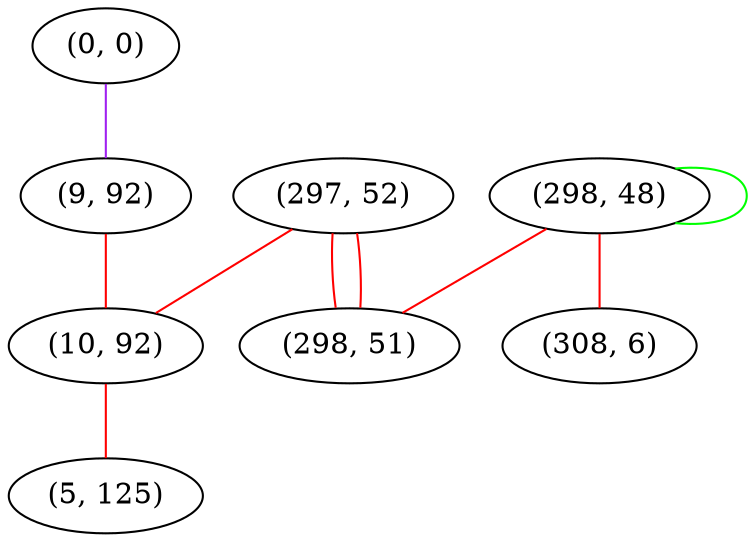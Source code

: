 graph "" {
"(0, 0)";
"(297, 52)";
"(298, 48)";
"(298, 51)";
"(9, 92)";
"(10, 92)";
"(308, 6)";
"(5, 125)";
"(0, 0)" -- "(9, 92)"  [color=purple, key=0, weight=4];
"(297, 52)" -- "(298, 51)"  [color=red, key=0, weight=1];
"(297, 52)" -- "(298, 51)"  [color=red, key=1, weight=1];
"(297, 52)" -- "(10, 92)"  [color=red, key=0, weight=1];
"(298, 48)" -- "(298, 48)"  [color=green, key=0, weight=2];
"(298, 48)" -- "(298, 51)"  [color=red, key=0, weight=1];
"(298, 48)" -- "(308, 6)"  [color=red, key=0, weight=1];
"(9, 92)" -- "(10, 92)"  [color=red, key=0, weight=1];
"(10, 92)" -- "(5, 125)"  [color=red, key=0, weight=1];
}
